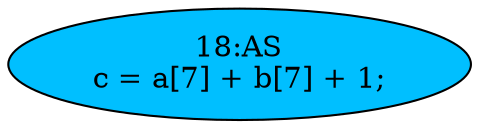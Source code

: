 strict digraph "" {
	node [label="\N"];
	"18:AS"	[ast="<pyverilog.vparser.ast.Assign object at 0x7fa58e54de50>",
		def_var="['c']",
		fillcolor=deepskyblue,
		label="18:AS
c = a[7] + b[7] + 1;",
		statements="[]",
		style=filled,
		typ=Assign,
		use_var="['a', 'b']"];
}
